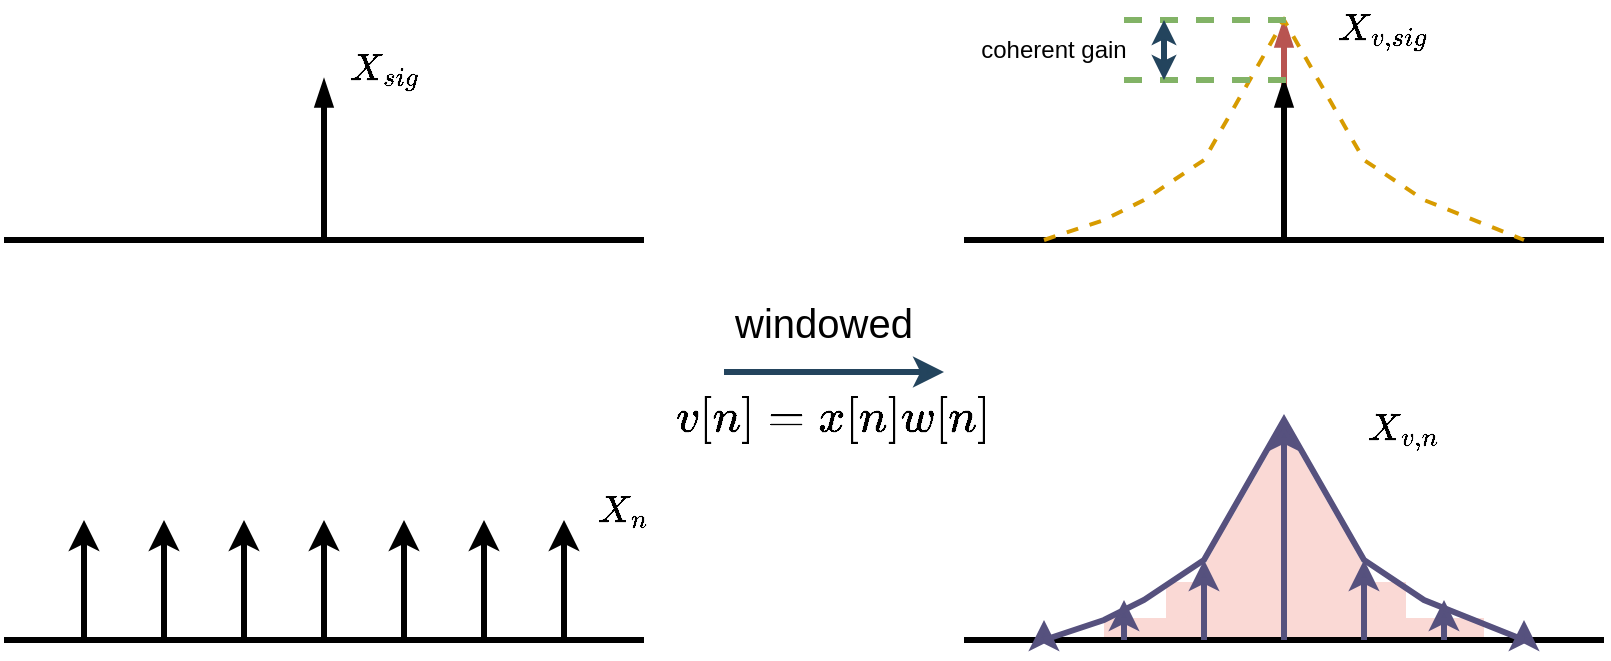 <mxfile version="20.7.4" type="device"><diagram name="Page-1" id="phosknVxhifsqG3IDHxe"><mxGraphModel dx="915" dy="586" grid="1" gridSize="10" guides="1" tooltips="1" connect="1" arrows="1" fold="1" page="1" pageScale="1" pageWidth="850" pageHeight="1100" math="1" shadow="0"><root><mxCell id="0"/><mxCell id="1" parent="0"/><mxCell id="KL6pejyq9oVrUMB4TTqh-54" value="" style="rounded=0;whiteSpace=wrap;html=1;strokeColor=none;fillColor=#fad9d5;strokeWidth=3;" parent="1" vertex="1"><mxGeometry x="590" y="429" width="190" height="10" as="geometry"/></mxCell><mxCell id="KL6pejyq9oVrUMB4TTqh-52" value="" style="rounded=0;whiteSpace=wrap;html=1;strokeColor=none;fillColor=#fad9d5;strokeWidth=3;" parent="1" vertex="1"><mxGeometry x="621" y="411" width="120" height="28" as="geometry"/></mxCell><mxCell id="KL6pejyq9oVrUMB4TTqh-51" value="" style="shape=trapezoid;perimeter=trapezoidPerimeter;whiteSpace=wrap;html=1;fixedSize=1;strokeColor=none;fillColor=#fad9d5;strokeWidth=3;" parent="1" vertex="1"><mxGeometry x="630" y="382" width="100" height="50" as="geometry"/></mxCell><mxCell id="KL6pejyq9oVrUMB4TTqh-50" value="" style="triangle;whiteSpace=wrap;html=1;rotation=-90;fillColor=#fad9d5;strokeColor=none;strokeWidth=3;" parent="1" vertex="1"><mxGeometry x="645" y="328" width="70" height="80" as="geometry"/></mxCell><mxCell id="KL6pejyq9oVrUMB4TTqh-1" value="" style="endArrow=blockThin;html=1;rounded=0;endFill=1;strokeWidth=3;" parent="1" edge="1"><mxGeometry width="50" height="50" relative="1" as="geometry"><mxPoint x="200" y="240" as="sourcePoint"/><mxPoint x="200" y="160" as="targetPoint"/></mxGeometry></mxCell><mxCell id="KL6pejyq9oVrUMB4TTqh-2" value="" style="endArrow=none;html=1;rounded=0;strokeWidth=3;" parent="1" edge="1"><mxGeometry width="50" height="50" relative="1" as="geometry"><mxPoint x="40" y="240" as="sourcePoint"/><mxPoint x="360" y="240" as="targetPoint"/></mxGeometry></mxCell><mxCell id="KL6pejyq9oVrUMB4TTqh-3" value="" style="endArrow=blockThin;html=1;rounded=0;fillColor=#f8cecc;strokeColor=#b85450;endFill=1;strokeWidth=3;" parent="1" edge="1"><mxGeometry width="50" height="50" relative="1" as="geometry"><mxPoint x="680" y="240" as="sourcePoint"/><mxPoint x="680" y="130" as="targetPoint"/></mxGeometry></mxCell><mxCell id="KL6pejyq9oVrUMB4TTqh-4" value="" style="endArrow=none;html=1;rounded=0;strokeWidth=3;" parent="1" edge="1"><mxGeometry width="50" height="50" relative="1" as="geometry"><mxPoint x="520" y="240" as="sourcePoint"/><mxPoint x="840" y="240" as="targetPoint"/></mxGeometry></mxCell><mxCell id="KL6pejyq9oVrUMB4TTqh-5" value="" style="endArrow=none;html=1;rounded=0;fillColor=#ffe6cc;strokeColor=#d79b00;strokeWidth=2;dashed=1;" parent="1" edge="1"><mxGeometry width="50" height="50" relative="1" as="geometry"><mxPoint x="560" y="240" as="sourcePoint"/><mxPoint x="800" y="240" as="targetPoint"/><Array as="points"><mxPoint x="590" y="230"/><mxPoint x="610" y="220"/><mxPoint x="640" y="200"/><mxPoint x="680" y="130"/><mxPoint x="720" y="200"/><mxPoint x="750" y="220"/></Array></mxGeometry></mxCell><mxCell id="KL6pejyq9oVrUMB4TTqh-6" value="" style="endArrow=blockThin;html=1;rounded=0;endFill=1;strokeWidth=3;" parent="1" edge="1"><mxGeometry width="50" height="50" relative="1" as="geometry"><mxPoint x="680" y="240" as="sourcePoint"/><mxPoint x="680" y="160" as="targetPoint"/></mxGeometry></mxCell><mxCell id="KL6pejyq9oVrUMB4TTqh-7" value="" style="endArrow=none;html=1;rounded=0;dashed=1;strokeWidth=3;" parent="1" edge="1"><mxGeometry width="50" height="50" relative="1" as="geometry"><mxPoint x="600" y="130" as="sourcePoint"/><mxPoint x="690" y="130" as="targetPoint"/></mxGeometry></mxCell><mxCell id="KL6pejyq9oVrUMB4TTqh-8" value="" style="endArrow=none;html=1;rounded=0;dashed=1;fillColor=#d5e8d4;strokeColor=#82b366;strokeWidth=3;" parent="1" edge="1"><mxGeometry width="50" height="50" relative="1" as="geometry"><mxPoint x="600" y="130" as="sourcePoint"/><mxPoint x="690" y="130" as="targetPoint"/></mxGeometry></mxCell><mxCell id="KL6pejyq9oVrUMB4TTqh-9" value="" style="endArrow=none;html=1;rounded=0;dashed=1;fillColor=#d5e8d4;strokeColor=#82b366;strokeWidth=3;" parent="1" edge="1"><mxGeometry width="50" height="50" relative="1" as="geometry"><mxPoint x="600" y="160" as="sourcePoint"/><mxPoint x="690" y="160" as="targetPoint"/></mxGeometry></mxCell><mxCell id="KL6pejyq9oVrUMB4TTqh-10" value="" style="endArrow=classic;startArrow=classic;html=1;rounded=0;endSize=3;startSize=3;fillColor=#bac8d3;strokeColor=#23445d;strokeWidth=3;" parent="1" edge="1"><mxGeometry width="50" height="50" relative="1" as="geometry"><mxPoint x="620" y="160" as="sourcePoint"/><mxPoint x="620" y="130" as="targetPoint"/></mxGeometry></mxCell><mxCell id="KL6pejyq9oVrUMB4TTqh-12" value="&lt;font style=&quot;font-size: 16px;&quot;&gt;$$X_{sig}$$&lt;/font&gt;" style="text;html=1;strokeColor=none;fillColor=none;align=center;verticalAlign=middle;whiteSpace=wrap;rounded=0;strokeWidth=3;" parent="1" vertex="1"><mxGeometry x="200" y="140" width="60" height="30" as="geometry"/></mxCell><mxCell id="KL6pejyq9oVrUMB4TTqh-13" value="&lt;font style=&quot;font-size: 16px;&quot;&gt;$$X_{v,sig}$$&lt;/font&gt;" style="text;html=1;strokeColor=none;fillColor=none;align=center;verticalAlign=middle;whiteSpace=wrap;rounded=0;strokeWidth=3;" parent="1" vertex="1"><mxGeometry x="700" y="120" width="60" height="30" as="geometry"/></mxCell><mxCell id="KL6pejyq9oVrUMB4TTqh-14" value="coherent gain" style="text;html=1;strokeColor=none;fillColor=none;align=center;verticalAlign=middle;whiteSpace=wrap;rounded=0;strokeWidth=3;" parent="1" vertex="1"><mxGeometry x="520" y="130" width="90" height="30" as="geometry"/></mxCell><mxCell id="KL6pejyq9oVrUMB4TTqh-15" value="" style="endArrow=classic;html=1;rounded=0;strokeWidth=3;" parent="1" edge="1"><mxGeometry width="50" height="50" relative="1" as="geometry"><mxPoint x="200" y="440" as="sourcePoint"/><mxPoint x="200" y="380" as="targetPoint"/></mxGeometry></mxCell><mxCell id="KL6pejyq9oVrUMB4TTqh-16" value="" style="endArrow=none;html=1;rounded=0;strokeWidth=3;" parent="1" edge="1"><mxGeometry width="50" height="50" relative="1" as="geometry"><mxPoint x="40" y="440" as="sourcePoint"/><mxPoint x="360" y="440" as="targetPoint"/></mxGeometry></mxCell><mxCell id="KL6pejyq9oVrUMB4TTqh-17" value="&lt;font style=&quot;font-size: 16px;&quot;&gt;$$X_{n}$$&lt;/font&gt;" style="text;html=1;strokeColor=none;fillColor=none;align=center;verticalAlign=middle;whiteSpace=wrap;rounded=0;strokeWidth=3;" parent="1" vertex="1"><mxGeometry x="320" y="360" width="60" height="30" as="geometry"/></mxCell><mxCell id="KL6pejyq9oVrUMB4TTqh-18" value="" style="endArrow=classic;html=1;rounded=0;strokeWidth=3;" parent="1" edge="1"><mxGeometry width="50" height="50" relative="1" as="geometry"><mxPoint x="240" y="440" as="sourcePoint"/><mxPoint x="240" y="380" as="targetPoint"/></mxGeometry></mxCell><mxCell id="KL6pejyq9oVrUMB4TTqh-20" value="" style="endArrow=classic;html=1;rounded=0;strokeWidth=3;" parent="1" edge="1"><mxGeometry width="50" height="50" relative="1" as="geometry"><mxPoint x="120" y="440" as="sourcePoint"/><mxPoint x="120" y="380" as="targetPoint"/></mxGeometry></mxCell><mxCell id="KL6pejyq9oVrUMB4TTqh-21" value="" style="endArrow=classic;html=1;rounded=0;strokeWidth=3;" parent="1" edge="1"><mxGeometry width="50" height="50" relative="1" as="geometry"><mxPoint x="160" y="440" as="sourcePoint"/><mxPoint x="160" y="380" as="targetPoint"/></mxGeometry></mxCell><mxCell id="KL6pejyq9oVrUMB4TTqh-22" value="" style="endArrow=classic;html=1;rounded=0;strokeWidth=3;" parent="1" edge="1"><mxGeometry width="50" height="50" relative="1" as="geometry"><mxPoint x="320" y="440" as="sourcePoint"/><mxPoint x="320" y="380" as="targetPoint"/></mxGeometry></mxCell><mxCell id="KL6pejyq9oVrUMB4TTqh-24" value="" style="endArrow=classic;html=1;rounded=0;strokeWidth=3;" parent="1" edge="1"><mxGeometry width="50" height="50" relative="1" as="geometry"><mxPoint x="280" y="440" as="sourcePoint"/><mxPoint x="280" y="380" as="targetPoint"/></mxGeometry></mxCell><mxCell id="KL6pejyq9oVrUMB4TTqh-25" value="" style="endArrow=classic;html=1;rounded=0;strokeWidth=3;" parent="1" edge="1"><mxGeometry width="50" height="50" relative="1" as="geometry"><mxPoint x="80" y="440" as="sourcePoint"/><mxPoint x="80" y="380" as="targetPoint"/></mxGeometry></mxCell><mxCell id="KL6pejyq9oVrUMB4TTqh-27" value="" style="endArrow=none;html=1;rounded=0;shadow=0;strokeWidth=3;" parent="1" edge="1"><mxGeometry width="50" height="50" relative="1" as="geometry"><mxPoint x="520" y="440" as="sourcePoint"/><mxPoint x="840" y="440" as="targetPoint"/></mxGeometry></mxCell><mxCell id="KL6pejyq9oVrUMB4TTqh-28" value="&lt;font style=&quot;font-size: 16px;&quot;&gt;$$X_{v,n}$$&lt;/font&gt;" style="text;html=1;strokeColor=none;fillColor=none;align=center;verticalAlign=middle;whiteSpace=wrap;rounded=0;strokeWidth=3;" parent="1" vertex="1"><mxGeometry x="710" y="320" width="60" height="30" as="geometry"/></mxCell><mxCell id="KL6pejyq9oVrUMB4TTqh-26" value="" style="endArrow=classic;html=1;rounded=0;fillColor=#d0cee2;strokeColor=#56517e;strokeWidth=3;" parent="1" edge="1"><mxGeometry width="50" height="50" relative="1" as="geometry"><mxPoint x="680" y="440" as="sourcePoint"/><mxPoint x="680" y="330" as="targetPoint"/></mxGeometry></mxCell><mxCell id="KL6pejyq9oVrUMB4TTqh-29" value="" style="endArrow=classic;html=1;rounded=0;fillColor=#d0cee2;strokeColor=#56517e;strokeWidth=3;" parent="1" edge="1"><mxGeometry width="50" height="50" relative="1" as="geometry"><mxPoint x="720" y="440" as="sourcePoint"/><mxPoint x="720" y="400" as="targetPoint"/></mxGeometry></mxCell><mxCell id="KL6pejyq9oVrUMB4TTqh-30" value="" style="endArrow=classic;html=1;rounded=0;fillColor=#d0cee2;strokeColor=#56517e;strokeWidth=3;" parent="1" edge="1"><mxGeometry width="50" height="50" relative="1" as="geometry"><mxPoint x="600" y="440" as="sourcePoint"/><mxPoint x="600" y="420" as="targetPoint"/></mxGeometry></mxCell><mxCell id="KL6pejyq9oVrUMB4TTqh-31" value="" style="endArrow=classic;html=1;rounded=0;fillColor=#d0cee2;strokeColor=#56517e;strokeWidth=3;" parent="1" edge="1"><mxGeometry width="50" height="50" relative="1" as="geometry"><mxPoint x="640" y="440" as="sourcePoint"/><mxPoint x="640" y="400" as="targetPoint"/></mxGeometry></mxCell><mxCell id="KL6pejyq9oVrUMB4TTqh-32" value="" style="endArrow=classic;html=1;rounded=0;fillColor=#d0cee2;strokeColor=#56517e;strokeWidth=3;" parent="1" edge="1"><mxGeometry width="50" height="50" relative="1" as="geometry"><mxPoint x="800" y="440" as="sourcePoint"/><mxPoint x="800" y="430" as="targetPoint"/></mxGeometry></mxCell><mxCell id="KL6pejyq9oVrUMB4TTqh-33" value="" style="endArrow=classic;html=1;rounded=0;fillColor=#d0cee2;strokeColor=#56517e;strokeWidth=3;" parent="1" edge="1"><mxGeometry width="50" height="50" relative="1" as="geometry"><mxPoint x="760" y="440" as="sourcePoint"/><mxPoint x="760" y="420" as="targetPoint"/></mxGeometry></mxCell><mxCell id="KL6pejyq9oVrUMB4TTqh-34" value="" style="endArrow=classic;html=1;rounded=0;fillColor=#d0cee2;strokeColor=#56517e;strokeWidth=3;" parent="1" edge="1"><mxGeometry width="50" height="50" relative="1" as="geometry"><mxPoint x="560" y="440" as="sourcePoint"/><mxPoint x="560" y="430" as="targetPoint"/></mxGeometry></mxCell><mxCell id="KL6pejyq9oVrUMB4TTqh-37" value="" style="endArrow=none;html=1;rounded=0;fillColor=#d0cee2;strokeColor=#56517e;shadow=0;strokeWidth=3;" parent="1" edge="1"><mxGeometry width="50" height="50" relative="1" as="geometry"><mxPoint x="560" y="440" as="sourcePoint"/><mxPoint x="800" y="440" as="targetPoint"/><Array as="points"><mxPoint x="590" y="430"/><mxPoint x="610" y="420"/><mxPoint x="640" y="400"/><mxPoint x="680" y="330"/><mxPoint x="720" y="400"/><mxPoint x="750" y="420"/></Array></mxGeometry></mxCell><mxCell id="KL6pejyq9oVrUMB4TTqh-56" value="" style="endArrow=classic;html=1;rounded=0;strokeWidth=3;fillColor=#bac8d3;strokeColor=#23445d;" parent="1" edge="1"><mxGeometry width="50" height="50" relative="1" as="geometry"><mxPoint x="400" y="306" as="sourcePoint"/><mxPoint x="510" y="306" as="targetPoint"/></mxGeometry></mxCell><mxCell id="KL6pejyq9oVrUMB4TTqh-57" value="&lt;font style=&quot;font-size: 20px;&quot;&gt;$$v[n] = x[n]w[n]$$&lt;/font&gt;" style="text;html=1;strokeColor=none;fillColor=none;align=center;verticalAlign=middle;whiteSpace=wrap;rounded=0;" parent="1" vertex="1"><mxGeometry x="425" y="314" width="60" height="30" as="geometry"/></mxCell><mxCell id="KL6pejyq9oVrUMB4TTqh-59" value="&lt;font style=&quot;font-size: 20px;&quot;&gt;windowed&lt;/font&gt;" style="text;html=1;strokeColor=none;fillColor=none;align=center;verticalAlign=middle;whiteSpace=wrap;rounded=0;" parent="1" vertex="1"><mxGeometry x="420" y="266" width="60" height="30" as="geometry"/></mxCell></root></mxGraphModel></diagram></mxfile>